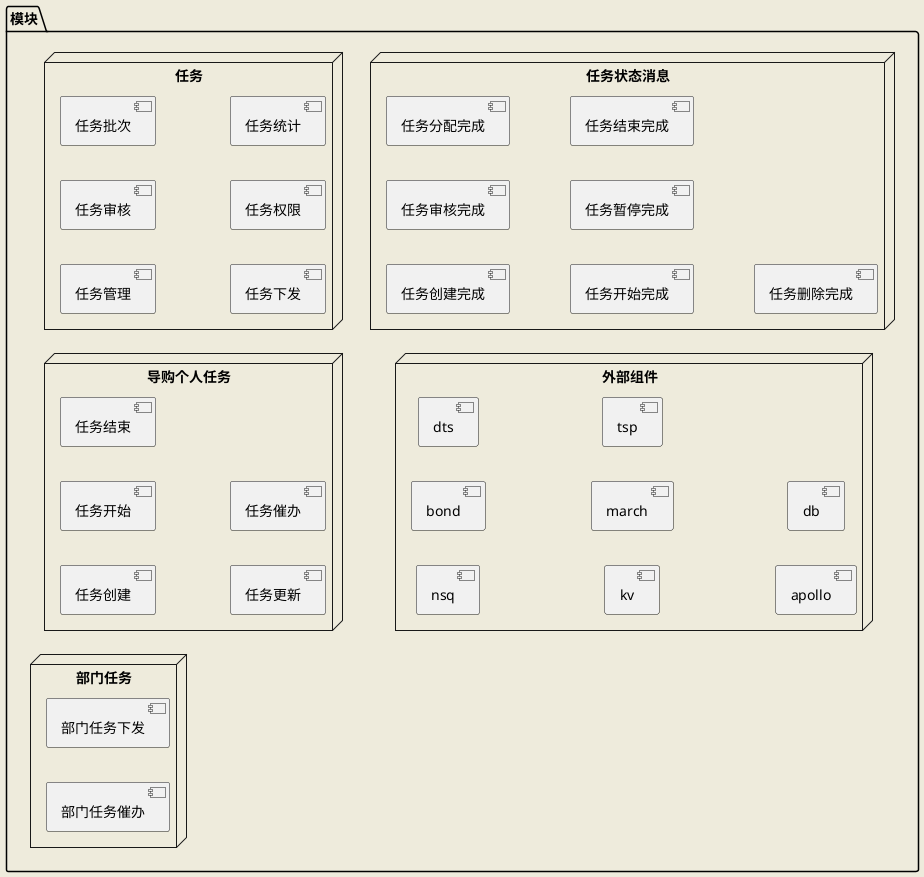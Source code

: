 @startuml
'https://plantuml.com/sequence-diagram
'top to bottom direction替换为left to right direction

skinparam backgroundColor #EEEBDC


left to right direction

package 模块 {

  node 任务 {
        [任务管理]
        [任务审核]
        [任务批次]
        [任务下发]
        [任务权限]
        [任务统计]
  }
  node 导购个人任务 {
      [任务创建]
      [任务开始]
      [任务结束]
      [任务更新]
      [任务催办]
  }
  node 部门任务 {
       [部门任务下发]
       [部门任务催办]
  }
  node 任务状态消息 {
     [任务创建完成]
     [任务审核完成]
     [任务分配完成]
     [任务开始完成]
     [任务暂停完成]
     [任务结束完成]
     [任务删除完成]
  }
  node 外部组件 {
      [nsq]
      [bond]
      [dts]
      [kv]
      [march]
      [tsp]
      [apollo]
      [db]
  }
}



@enduml